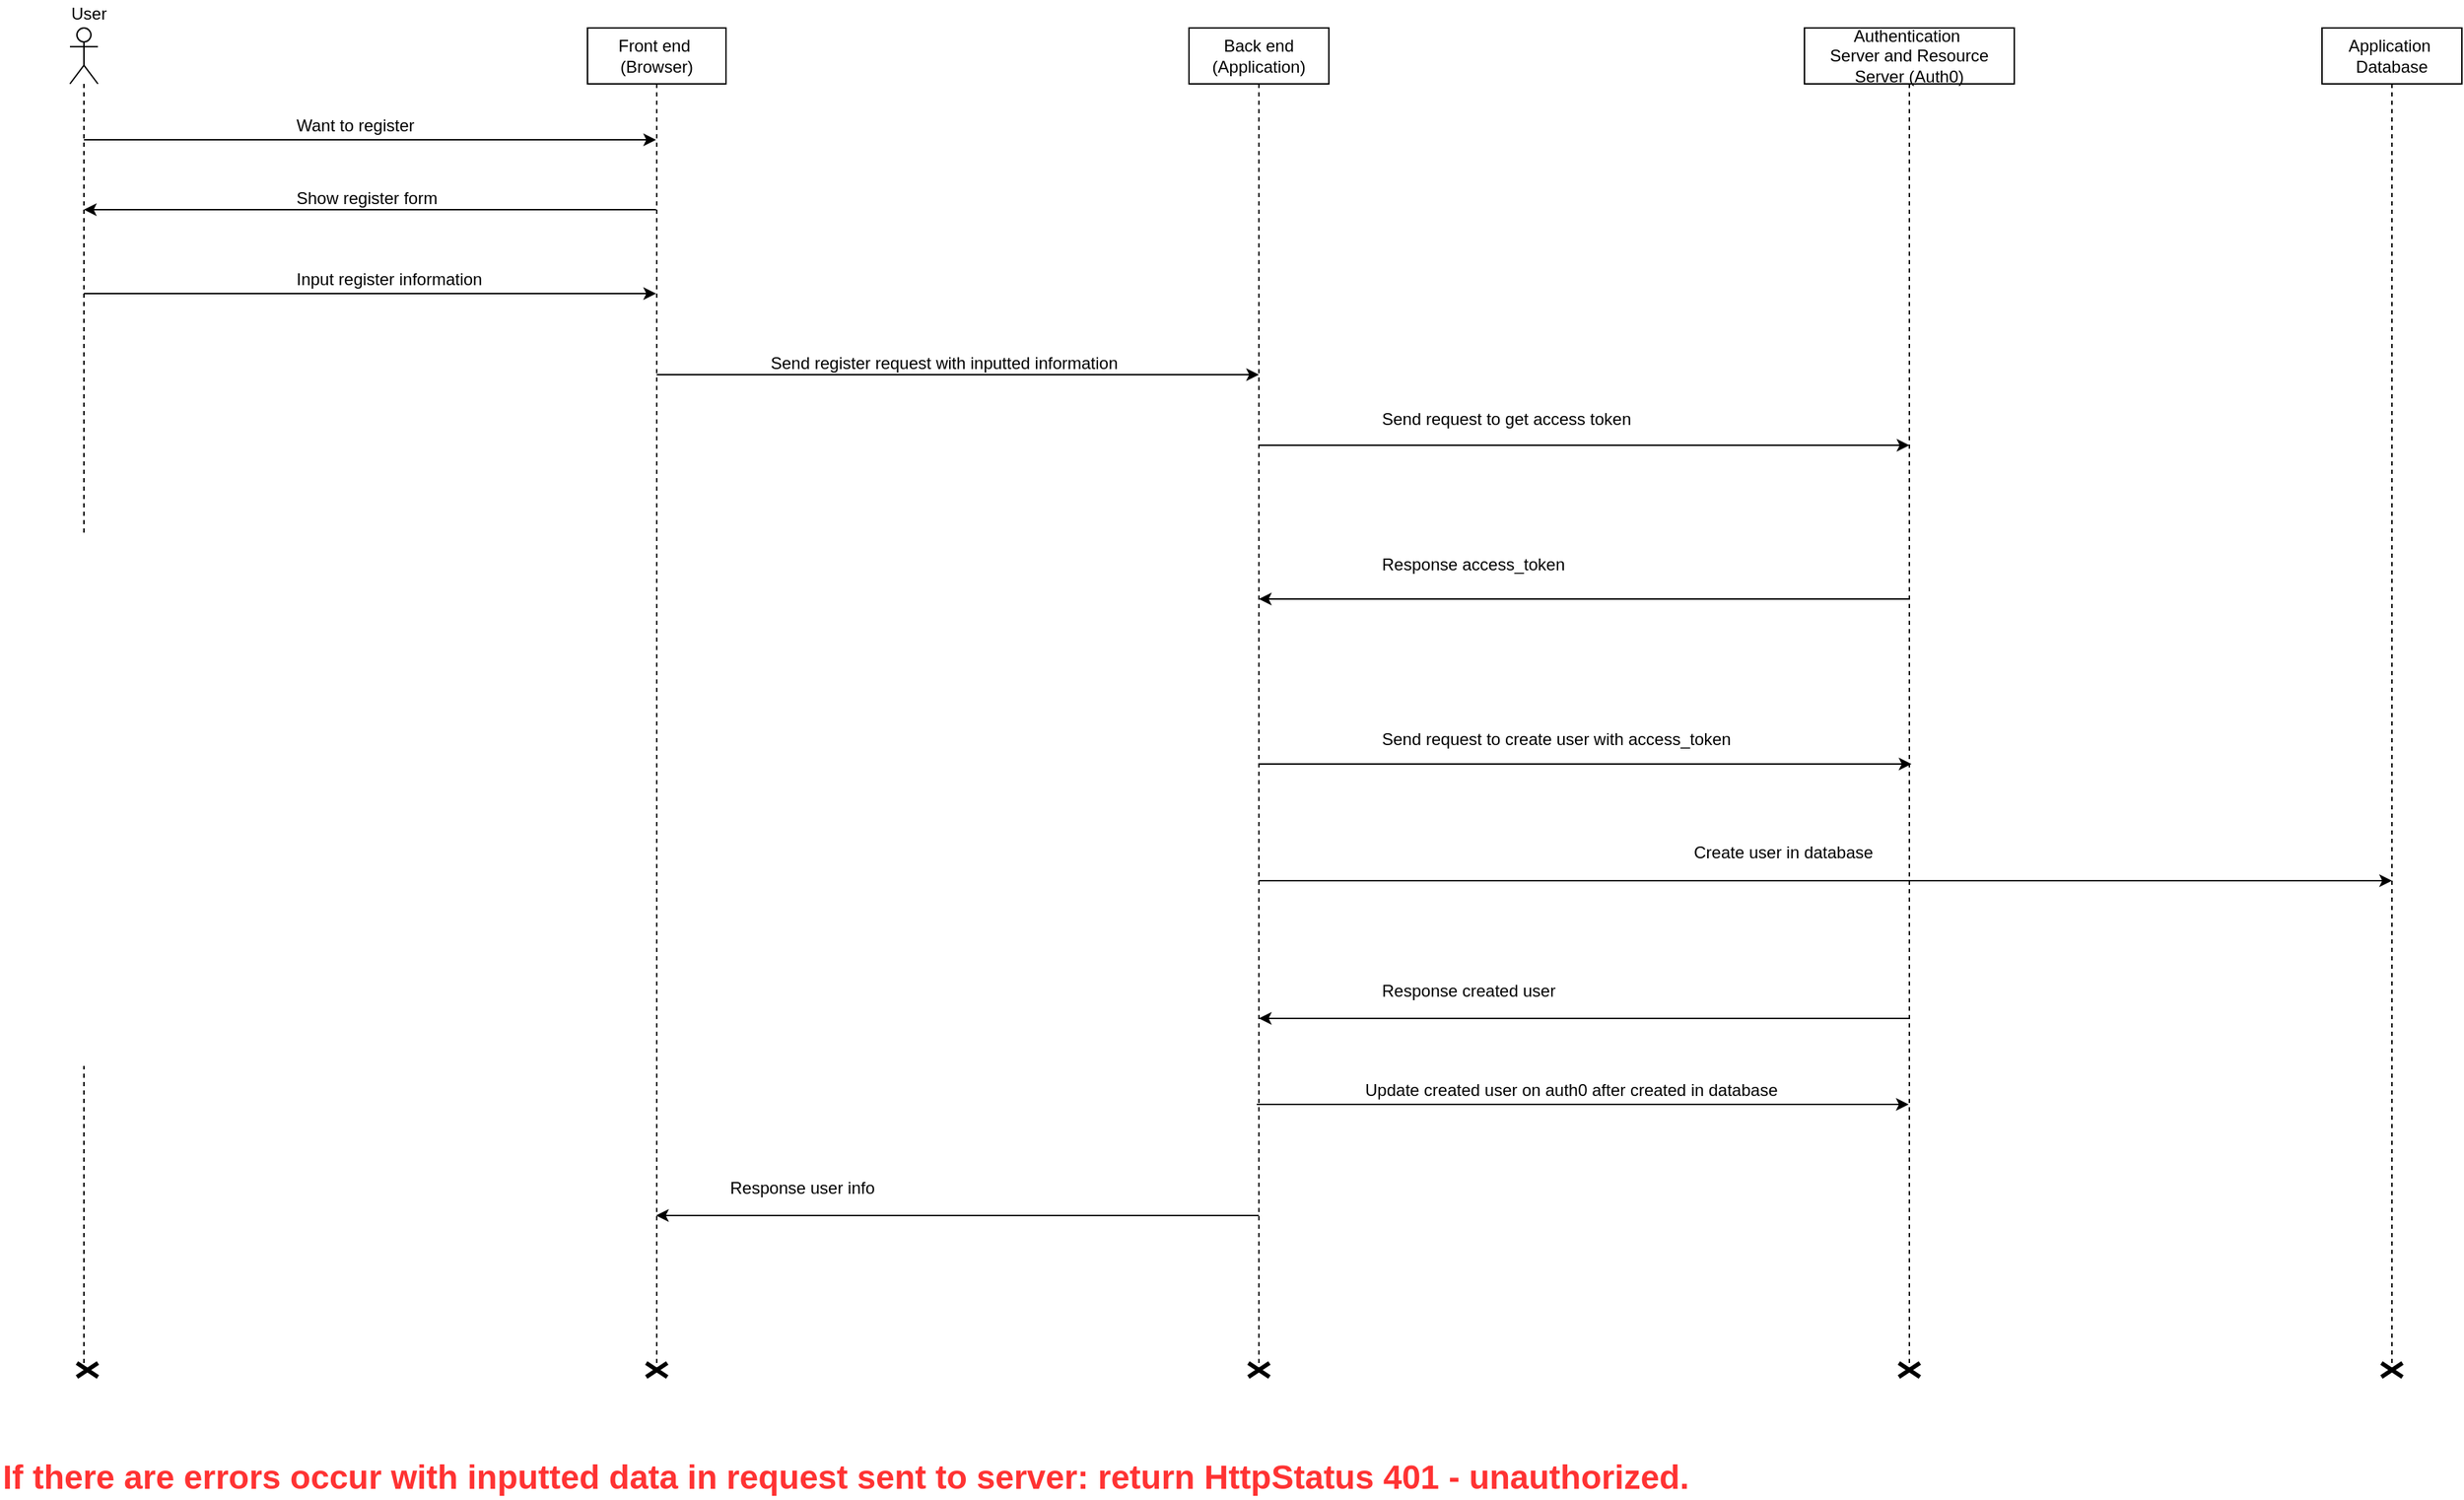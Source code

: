 <mxfile version="10.7.7" type="github"><diagram id="2OAwL4X8uFUqC862RArZ" name="Page-1"><mxGraphModel dx="1392" dy="836" grid="1" gridSize="10" guides="1" tooltips="1" connect="1" arrows="1" fold="1" page="1" pageScale="1" pageWidth="827" pageHeight="1169" math="0" shadow="0"><root><mxCell id="0"/><mxCell id="1" parent="0"/><mxCell id="WNzpWHWO0FQ1tFdBG7sb-1" style="edgeStyle=orthogonalEdgeStyle;rounded=0;orthogonalLoop=1;jettySize=auto;html=1;" parent="1" edge="1"><mxGeometry relative="1" as="geometry"><Array as="points"><mxPoint x="790.5" y="288"/><mxPoint x="790.5" y="288"/></Array><mxPoint x="569.5" y="288" as="sourcePoint"/><mxPoint x="1000" y="288" as="targetPoint"/></mxGeometry></mxCell><mxCell id="WNzpWHWO0FQ1tFdBG7sb-35" style="edgeStyle=orthogonalEdgeStyle;rounded=0;orthogonalLoop=1;jettySize=auto;html=1;" parent="1" source="WNzpWHWO0FQ1tFdBG7sb-2" target="WNzpWHWO0FQ1tFdBG7sb-14" edge="1"><mxGeometry relative="1" as="geometry"><Array as="points"><mxPoint x="490" y="170"/><mxPoint x="490" y="170"/></Array></mxGeometry></mxCell><mxCell id="WNzpWHWO0FQ1tFdBG7sb-2" value="Front end&amp;nbsp;&lt;br&gt;(Browser)&lt;br&gt;" style="shape=umlLifeline;perimeter=lifelinePerimeter;whiteSpace=wrap;html=1;container=1;collapsible=0;recursiveResize=0;outlineConnect=0;" parent="1" vertex="1"><mxGeometry x="520" y="40" width="99" height="960" as="geometry"/></mxCell><mxCell id="WNzpWHWO0FQ1tFdBG7sb-3" style="edgeStyle=orthogonalEdgeStyle;rounded=0;orthogonalLoop=1;jettySize=auto;html=1;" parent="1" edge="1"><mxGeometry relative="1" as="geometry"><Array as="points"><mxPoint x="1220.5" y="448.5"/><mxPoint x="1220.5" y="448.5"/></Array><mxPoint x="1465" y="448.5" as="sourcePoint"/><mxPoint x="1000" y="448.5" as="targetPoint"/></mxGeometry></mxCell><mxCell id="WNzpWHWO0FQ1tFdBG7sb-4" style="edgeStyle=orthogonalEdgeStyle;rounded=0;orthogonalLoop=1;jettySize=auto;html=1;" parent="1" edge="1"><mxGeometry relative="1" as="geometry"><Array as="points"><mxPoint x="1310.5" y="748.5"/><mxPoint x="1310.5" y="748.5"/></Array><mxPoint x="1465" y="748.5" as="sourcePoint"/><mxPoint x="1000" y="748.5" as="targetPoint"/></mxGeometry></mxCell><mxCell id="WNzpWHWO0FQ1tFdBG7sb-5" value="Authentication&amp;nbsp;&lt;br&gt;Server and Resource Server (Auth0)&lt;br&gt;" style="shape=umlLifeline;perimeter=lifelinePerimeter;whiteSpace=wrap;html=1;container=1;collapsible=0;recursiveResize=0;outlineConnect=0;" parent="1" vertex="1"><mxGeometry x="1390" y="40" width="150" height="960" as="geometry"/></mxCell><mxCell id="WNzpWHWO0FQ1tFdBG7sb-7" style="edgeStyle=orthogonalEdgeStyle;rounded=0;orthogonalLoop=1;jettySize=auto;html=1;" parent="1" edge="1"><mxGeometry relative="1" as="geometry"><Array as="points"><mxPoint x="1230.5" y="338.5"/><mxPoint x="1230.5" y="338.5"/></Array><mxPoint x="1000" y="338.5" as="sourcePoint"/><mxPoint x="1465" y="338.5" as="targetPoint"/></mxGeometry></mxCell><mxCell id="WNzpWHWO0FQ1tFdBG7sb-8" style="edgeStyle=orthogonalEdgeStyle;rounded=0;orthogonalLoop=1;jettySize=auto;html=1;" parent="1" edge="1"><mxGeometry relative="1" as="geometry"><Array as="points"><mxPoint x="920" y="889.5"/><mxPoint x="920" y="889.5"/></Array><mxPoint x="1000" y="889.5" as="sourcePoint"/><mxPoint x="569" y="889.5" as="targetPoint"/></mxGeometry></mxCell><mxCell id="WNzpWHWO0FQ1tFdBG7sb-9" style="edgeStyle=orthogonalEdgeStyle;rounded=0;orthogonalLoop=1;jettySize=auto;html=1;" parent="1" edge="1"><mxGeometry relative="1" as="geometry"><mxPoint x="1810" y="650" as="targetPoint"/><Array as="points"><mxPoint x="1670.5" y="650"/><mxPoint x="1670.5" y="650"/></Array><mxPoint x="1000" y="650" as="sourcePoint"/></mxGeometry></mxCell><mxCell id="WNzpWHWO0FQ1tFdBG7sb-10" value="Back end&lt;br&gt;(Application)&lt;br&gt;" style="shape=umlLifeline;perimeter=lifelinePerimeter;whiteSpace=wrap;html=1;container=1;collapsible=0;recursiveResize=0;outlineConnect=0;" parent="1" vertex="1"><mxGeometry x="950" y="40" width="100" height="960" as="geometry"/></mxCell><mxCell id="WNzpWHWO0FQ1tFdBG7sb-11" value="Want to register&lt;br&gt;&lt;br&gt;" style="text;html=1;resizable=0;points=[];autosize=1;align=left;verticalAlign=top;spacingTop=-4;" parent="1" vertex="1"><mxGeometry x="310" y="100" width="100" height="30" as="geometry"/></mxCell><mxCell id="WNzpWHWO0FQ1tFdBG7sb-12" value="Send register request with inputted information&lt;br&gt;" style="text;html=1;resizable=0;points=[];autosize=1;align=left;verticalAlign=top;spacingTop=-4;" parent="1" vertex="1"><mxGeometry x="648.5" y="270" width="260" height="20" as="geometry"/></mxCell><mxCell id="WNzpWHWO0FQ1tFdBG7sb-13" value="Response created user&lt;br&gt;" style="text;html=1;resizable=0;points=[];autosize=1;align=left;verticalAlign=top;spacingTop=-4;" parent="1" vertex="1"><mxGeometry x="1085.5" y="718.5" width="140" height="20" as="geometry"/></mxCell><mxCell id="WNzpWHWO0FQ1tFdBG7sb-34" style="edgeStyle=orthogonalEdgeStyle;rounded=0;orthogonalLoop=1;jettySize=auto;html=1;" parent="1" source="WNzpWHWO0FQ1tFdBG7sb-14" target="WNzpWHWO0FQ1tFdBG7sb-2" edge="1"><mxGeometry relative="1" as="geometry"><mxPoint x="560" y="130" as="targetPoint"/><Array as="points"><mxPoint x="440" y="120"/><mxPoint x="440" y="120"/></Array></mxGeometry></mxCell><mxCell id="WNzpWHWO0FQ1tFdBG7sb-37" style="edgeStyle=orthogonalEdgeStyle;rounded=0;orthogonalLoop=1;jettySize=auto;html=1;" parent="1" source="WNzpWHWO0FQ1tFdBG7sb-14" target="WNzpWHWO0FQ1tFdBG7sb-2" edge="1"><mxGeometry relative="1" as="geometry"><Array as="points"><mxPoint x="400" y="230"/><mxPoint x="400" y="230"/></Array></mxGeometry></mxCell><mxCell id="WNzpWHWO0FQ1tFdBG7sb-14" value="" style="shape=umlLifeline;participant=umlActor;perimeter=lifelinePerimeter;whiteSpace=wrap;html=1;container=1;collapsible=0;recursiveResize=0;verticalAlign=top;spacingTop=36;labelBackgroundColor=#ffffff;outlineConnect=0;" parent="1" vertex="1"><mxGeometry x="150" y="40" width="20" height="960" as="geometry"/></mxCell><mxCell id="WNzpWHWO0FQ1tFdBG7sb-15" value="User&amp;nbsp;&lt;br&gt;" style="text;html=1;resizable=0;points=[];autosize=1;align=left;verticalAlign=top;spacingTop=-4;" parent="1" vertex="1"><mxGeometry x="149" y="20" width="40" height="20" as="geometry"/></mxCell><mxCell id="WNzpWHWO0FQ1tFdBG7sb-17" value="Response access_token&lt;br&gt;&lt;br&gt;" style="text;html=1;resizable=0;points=[];autosize=1;align=left;verticalAlign=top;spacingTop=-4;" parent="1" vertex="1"><mxGeometry x="1085.5" y="413.5" width="150" height="30" as="geometry"/></mxCell><mxCell id="WNzpWHWO0FQ1tFdBG7sb-18" style="edgeStyle=orthogonalEdgeStyle;rounded=0;orthogonalLoop=1;jettySize=auto;html=1;" parent="1" edge="1"><mxGeometry relative="1" as="geometry"><mxPoint x="1000.5" y="566.5" as="sourcePoint"/><mxPoint x="1466.5" y="566.5" as="targetPoint"/><Array as="points"><mxPoint x="1231.5" y="566.5"/><mxPoint x="1231.5" y="566.5"/></Array></mxGeometry></mxCell><mxCell id="WNzpWHWO0FQ1tFdBG7sb-19" value="Send request to create user with access_token" style="text;html=1;resizable=0;points=[];autosize=1;align=left;verticalAlign=top;spacingTop=-4;" parent="1" vertex="1"><mxGeometry x="1085.5" y="538.5" width="260" height="20" as="geometry"/></mxCell><mxCell id="WNzpWHWO0FQ1tFdBG7sb-20" value="Application&amp;nbsp;&lt;br&gt;Database&lt;br&gt;" style="shape=umlLifeline;perimeter=lifelinePerimeter;whiteSpace=wrap;html=1;container=1;collapsible=0;recursiveResize=0;outlineConnect=0;" parent="1" vertex="1"><mxGeometry x="1760" y="40" width="100" height="960" as="geometry"/></mxCell><mxCell id="WNzpWHWO0FQ1tFdBG7sb-21" value="Create user in database&amp;nbsp;&lt;br&gt;" style="text;html=1;resizable=0;points=[];autosize=1;align=left;verticalAlign=top;spacingTop=-4;" parent="1" vertex="1"><mxGeometry x="1309" y="620" width="150" height="20" as="geometry"/></mxCell><mxCell id="WNzpWHWO0FQ1tFdBG7sb-22" value="Response user info&lt;br&gt;" style="text;html=1;resizable=0;points=[];autosize=1;align=left;verticalAlign=top;spacingTop=-4;" parent="1" vertex="1"><mxGeometry x="620" y="860" width="120" height="20" as="geometry"/></mxCell><mxCell id="WNzpWHWO0FQ1tFdBG7sb-23" value="&lt;font style=&quot;font-size: 24px&quot; color=&quot;#ff3333&quot;&gt;If there are errors occur with inputted data in request sent to server: return HttpStatus 401 - unauthorized.&lt;/font&gt;&lt;br&gt;" style="text;html=1;resizable=0;points=[];autosize=1;align=left;verticalAlign=top;spacingTop=-4;fontStyle=1" parent="1" vertex="1"><mxGeometry x="100" y="1060" width="1130" height="20" as="geometry"/></mxCell><mxCell id="WNzpWHWO0FQ1tFdBG7sb-25" value="" style="shape=umlDestroy;whiteSpace=wrap;html=1;strokeWidth=3;" parent="1" vertex="1"><mxGeometry x="1457.5" y="995" width="15" height="10" as="geometry"/></mxCell><mxCell id="WNzpWHWO0FQ1tFdBG7sb-26" value="" style="shape=umlDestroy;whiteSpace=wrap;html=1;strokeWidth=3;" parent="1" vertex="1"><mxGeometry x="1802.5" y="995" width="15" height="10" as="geometry"/></mxCell><mxCell id="WNzpWHWO0FQ1tFdBG7sb-27" value="" style="shape=umlDestroy;whiteSpace=wrap;html=1;strokeWidth=3;" parent="1" vertex="1"><mxGeometry x="992.5" y="995" width="15" height="10" as="geometry"/></mxCell><mxCell id="WNzpWHWO0FQ1tFdBG7sb-28" value="" style="shape=umlDestroy;whiteSpace=wrap;html=1;strokeWidth=3;" parent="1" vertex="1"><mxGeometry x="155" y="995" width="15" height="10" as="geometry"/></mxCell><mxCell id="WNzpWHWO0FQ1tFdBG7sb-29" style="edgeStyle=orthogonalEdgeStyle;rounded=0;orthogonalLoop=1;jettySize=auto;html=1;" parent="1" edge="1"><mxGeometry relative="1" as="geometry"><mxPoint x="998.5" y="810" as="sourcePoint"/><mxPoint x="1464.5" y="810" as="targetPoint"/><Array as="points"><mxPoint x="1229.5" y="809.5"/><mxPoint x="1229.5" y="809.5"/></Array></mxGeometry></mxCell><mxCell id="WNzpWHWO0FQ1tFdBG7sb-30" value="Update created user on auth0 after created in database&lt;br&gt;&lt;br&gt;" style="text;html=1;resizable=0;points=[];autosize=1;align=left;verticalAlign=top;spacingTop=-4;" parent="1" vertex="1"><mxGeometry x="1074" y="790" width="310" height="30" as="geometry"/></mxCell><mxCell id="WNzpWHWO0FQ1tFdBG7sb-31" value="" style="shape=umlDestroy;whiteSpace=wrap;html=1;strokeWidth=3;" parent="1" vertex="1"><mxGeometry x="562" y="995" width="15" height="10" as="geometry"/></mxCell><mxCell id="WNzpWHWO0FQ1tFdBG7sb-36" value="Show register form&lt;br&gt;&lt;br&gt;" style="text;html=1;resizable=0;points=[];autosize=1;align=left;verticalAlign=top;spacingTop=-4;" parent="1" vertex="1"><mxGeometry x="310" y="152" width="120" height="30" as="geometry"/></mxCell><mxCell id="WNzpWHWO0FQ1tFdBG7sb-38" value="Input register information&lt;br&gt;&lt;br&gt;" style="text;html=1;resizable=0;points=[];autosize=1;align=left;verticalAlign=top;spacingTop=-4;" parent="1" vertex="1"><mxGeometry x="310" y="210" width="150" height="30" as="geometry"/></mxCell><mxCell id="kqNxGmJ0MGjygokP4JFZ-1" value="Send request to get access token&lt;br&gt;&lt;br&gt;" style="text;html=1;resizable=0;points=[];autosize=1;align=left;verticalAlign=top;spacingTop=-4;" vertex="1" parent="1"><mxGeometry x="1085.5" y="310" width="190" height="30" as="geometry"/></mxCell></root></mxGraphModel></diagram></mxfile>